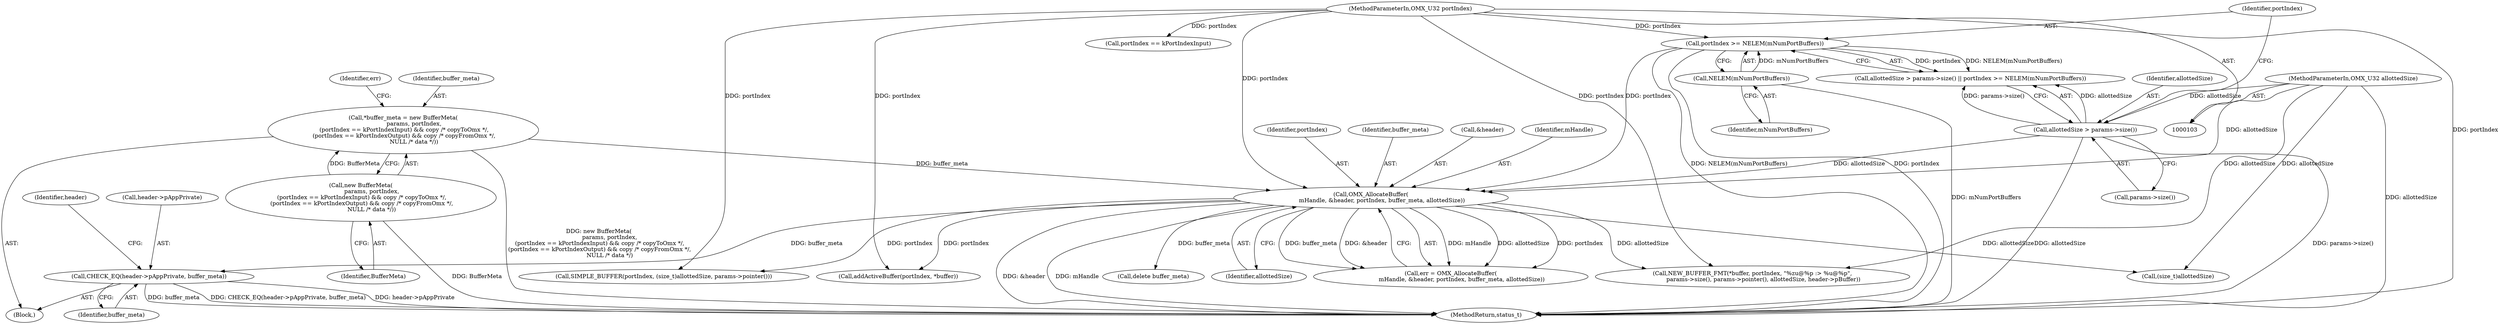 digraph "0_Android_640b04121d7cd2cac90e2f7c82b97fce05f074a5@pointer" {
"1000185" [label="(Call,CHECK_EQ(header->pAppPrivate, buffer_meta))"];
"1000152" [label="(Call,OMX_AllocateBuffer(\n            mHandle, &header, portIndex, buffer_meta, allottedSize))"];
"1000128" [label="(Call,portIndex >= NELEM(mNumPortBuffers))"];
"1000104" [label="(MethodParameterIn,OMX_U32 portIndex)"];
"1000130" [label="(Call,NELEM(mNumPortBuffers))"];
"1000144" [label="(Call,*buffer_meta = new BufferMeta(\n            params, portIndex,\n (portIndex == kPortIndexInput) && copy /* copyToOmx */,\n (portIndex == kPortIndexOutput) && copy /* copyFromOmx */,\n            NULL /* data */))"];
"1000146" [label="(Call,new BufferMeta(\n            params, portIndex,\n (portIndex == kPortIndexInput) && copy /* copyToOmx */,\n (portIndex == kPortIndexOutput) && copy /* copyFromOmx */,\n            NULL /* data */))"];
"1000125" [label="(Call,allottedSize > params->size())"];
"1000107" [label="(MethodParameterIn,OMX_U32 allottedSize)"];
"1000150" [label="(Call,err = OMX_AllocateBuffer(\n            mHandle, &header, portIndex, buffer_meta, allottedSize))"];
"1000234" [label="(MethodReturn,status_t)"];
"1000124" [label="(Call,allottedSize > params->size() || portIndex >= NELEM(mNumPortBuffers))"];
"1000151" [label="(Identifier,err)"];
"1000126" [label="(Identifier,allottedSize)"];
"1000147" [label="(Identifier,BufferMeta)"];
"1000153" [label="(Identifier,mHandle)"];
"1000167" [label="(Call,SIMPLE_BUFFER(portIndex, (size_t)allottedSize, params->pointer()))"];
"1000146" [label="(Call,new BufferMeta(\n            params, portIndex,\n (portIndex == kPortIndexInput) && copy /* copyToOmx */,\n (portIndex == kPortIndexOutput) && copy /* copyFromOmx */,\n            NULL /* data */))"];
"1000156" [label="(Identifier,portIndex)"];
"1000129" [label="(Identifier,portIndex)"];
"1000213" [label="(Call,portIndex == kPortIndexInput)"];
"1000152" [label="(Call,OMX_AllocateBuffer(\n            mHandle, &header, portIndex, buffer_meta, allottedSize))"];
"1000189" [label="(Identifier,buffer_meta)"];
"1000127" [label="(Call,params->size())"];
"1000192" [label="(Identifier,header)"];
"1000157" [label="(Identifier,buffer_meta)"];
"1000125" [label="(Call,allottedSize > params->size())"];
"1000107" [label="(MethodParameterIn,OMX_U32 allottedSize)"];
"1000186" [label="(Call,header->pAppPrivate)"];
"1000131" [label="(Identifier,mNumPortBuffers)"];
"1000104" [label="(MethodParameterIn,OMX_U32 portIndex)"];
"1000221" [label="(Call,NEW_BUFFER_FMT(*buffer, portIndex, \"%zu@%p :> %u@%p\",\n            params->size(), params->pointer(), allottedSize, header->pBuffer))"];
"1000173" [label="(Call,delete buffer_meta)"];
"1000128" [label="(Call,portIndex >= NELEM(mNumPortBuffers))"];
"1000158" [label="(Identifier,allottedSize)"];
"1000169" [label="(Call,(size_t)allottedSize)"];
"1000154" [label="(Call,&header)"];
"1000108" [label="(Block,)"];
"1000145" [label="(Identifier,buffer_meta)"];
"1000203" [label="(Call,addActiveBuffer(portIndex, *buffer))"];
"1000185" [label="(Call,CHECK_EQ(header->pAppPrivate, buffer_meta))"];
"1000144" [label="(Call,*buffer_meta = new BufferMeta(\n            params, portIndex,\n (portIndex == kPortIndexInput) && copy /* copyToOmx */,\n (portIndex == kPortIndexOutput) && copy /* copyFromOmx */,\n            NULL /* data */))"];
"1000130" [label="(Call,NELEM(mNumPortBuffers))"];
"1000185" -> "1000108"  [label="AST: "];
"1000185" -> "1000189"  [label="CFG: "];
"1000186" -> "1000185"  [label="AST: "];
"1000189" -> "1000185"  [label="AST: "];
"1000192" -> "1000185"  [label="CFG: "];
"1000185" -> "1000234"  [label="DDG: CHECK_EQ(header->pAppPrivate, buffer_meta)"];
"1000185" -> "1000234"  [label="DDG: header->pAppPrivate"];
"1000185" -> "1000234"  [label="DDG: buffer_meta"];
"1000152" -> "1000185"  [label="DDG: buffer_meta"];
"1000152" -> "1000150"  [label="AST: "];
"1000152" -> "1000158"  [label="CFG: "];
"1000153" -> "1000152"  [label="AST: "];
"1000154" -> "1000152"  [label="AST: "];
"1000156" -> "1000152"  [label="AST: "];
"1000157" -> "1000152"  [label="AST: "];
"1000158" -> "1000152"  [label="AST: "];
"1000150" -> "1000152"  [label="CFG: "];
"1000152" -> "1000234"  [label="DDG: mHandle"];
"1000152" -> "1000234"  [label="DDG: &header"];
"1000152" -> "1000150"  [label="DDG: mHandle"];
"1000152" -> "1000150"  [label="DDG: allottedSize"];
"1000152" -> "1000150"  [label="DDG: portIndex"];
"1000152" -> "1000150"  [label="DDG: buffer_meta"];
"1000152" -> "1000150"  [label="DDG: &header"];
"1000128" -> "1000152"  [label="DDG: portIndex"];
"1000104" -> "1000152"  [label="DDG: portIndex"];
"1000144" -> "1000152"  [label="DDG: buffer_meta"];
"1000125" -> "1000152"  [label="DDG: allottedSize"];
"1000107" -> "1000152"  [label="DDG: allottedSize"];
"1000152" -> "1000167"  [label="DDG: portIndex"];
"1000152" -> "1000169"  [label="DDG: allottedSize"];
"1000152" -> "1000173"  [label="DDG: buffer_meta"];
"1000152" -> "1000203"  [label="DDG: portIndex"];
"1000152" -> "1000221"  [label="DDG: allottedSize"];
"1000128" -> "1000124"  [label="AST: "];
"1000128" -> "1000130"  [label="CFG: "];
"1000129" -> "1000128"  [label="AST: "];
"1000130" -> "1000128"  [label="AST: "];
"1000124" -> "1000128"  [label="CFG: "];
"1000128" -> "1000234"  [label="DDG: NELEM(mNumPortBuffers)"];
"1000128" -> "1000234"  [label="DDG: portIndex"];
"1000128" -> "1000124"  [label="DDG: portIndex"];
"1000128" -> "1000124"  [label="DDG: NELEM(mNumPortBuffers)"];
"1000104" -> "1000128"  [label="DDG: portIndex"];
"1000130" -> "1000128"  [label="DDG: mNumPortBuffers"];
"1000104" -> "1000103"  [label="AST: "];
"1000104" -> "1000234"  [label="DDG: portIndex"];
"1000104" -> "1000167"  [label="DDG: portIndex"];
"1000104" -> "1000203"  [label="DDG: portIndex"];
"1000104" -> "1000213"  [label="DDG: portIndex"];
"1000104" -> "1000221"  [label="DDG: portIndex"];
"1000130" -> "1000131"  [label="CFG: "];
"1000131" -> "1000130"  [label="AST: "];
"1000130" -> "1000234"  [label="DDG: mNumPortBuffers"];
"1000144" -> "1000108"  [label="AST: "];
"1000144" -> "1000146"  [label="CFG: "];
"1000145" -> "1000144"  [label="AST: "];
"1000146" -> "1000144"  [label="AST: "];
"1000151" -> "1000144"  [label="CFG: "];
"1000144" -> "1000234"  [label="DDG: new BufferMeta(\n            params, portIndex,\n (portIndex == kPortIndexInput) && copy /* copyToOmx */,\n (portIndex == kPortIndexOutput) && copy /* copyFromOmx */,\n            NULL /* data */)"];
"1000146" -> "1000144"  [label="DDG: BufferMeta"];
"1000146" -> "1000147"  [label="CFG: "];
"1000147" -> "1000146"  [label="AST: "];
"1000146" -> "1000234"  [label="DDG: BufferMeta"];
"1000125" -> "1000124"  [label="AST: "];
"1000125" -> "1000127"  [label="CFG: "];
"1000126" -> "1000125"  [label="AST: "];
"1000127" -> "1000125"  [label="AST: "];
"1000129" -> "1000125"  [label="CFG: "];
"1000124" -> "1000125"  [label="CFG: "];
"1000125" -> "1000234"  [label="DDG: allottedSize"];
"1000125" -> "1000234"  [label="DDG: params->size()"];
"1000125" -> "1000124"  [label="DDG: allottedSize"];
"1000125" -> "1000124"  [label="DDG: params->size()"];
"1000107" -> "1000125"  [label="DDG: allottedSize"];
"1000107" -> "1000103"  [label="AST: "];
"1000107" -> "1000234"  [label="DDG: allottedSize"];
"1000107" -> "1000169"  [label="DDG: allottedSize"];
"1000107" -> "1000221"  [label="DDG: allottedSize"];
}
